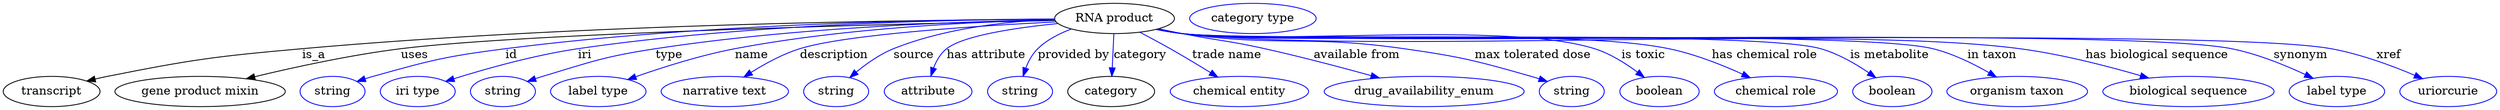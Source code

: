 digraph {
	graph [bb="0,0,2950.4,123"];
	node [label="\N"];
	"RNA product"	[height=0.5,
		label="RNA product",
		pos="1315.2,105",
		width=1.9679];
	transcript	[height=0.5,
		pos="57.195,18",
		width=1.5887];
	"RNA product" -> transcript	[label=is_a,
		lp="368.19,61.5",
		pos="e,98.933,30.491 1244.2,103.97 1084.7,103.35 686.15,98.672 354.19,69 250.9,59.767 224.9,56.298 123.19,36 118.51,35.065 113.66,34.002 \
108.82,32.875"];
	"gene product mixin"	[height=0.5,
		pos="233.19,18",
		width=2.7984];
	"RNA product" -> "gene product mixin"	[label=uses,
		lp="487.69,61.5",
		pos="e,288.06,33.23 1244.9,102.58 1070.2,98.826 620.08,87.597 471.19,69 411.94,61.599 345.51,47.113 297.92,35.631"];
	id	[color=blue,
		height=0.5,
		label=string,
		pos="390.19,18",
		width=1.0652];
	"RNA product" -> id	[color=blue,
		label=id,
		lp="602.19,61.5",
		pos="e,419.19,29.966 1244.4,104.27 1114.9,103.94 831.65,99.403 595.19,69 524.47,59.907 506.84,55.278 438.19,36 435.09,35.128 431.89,34.158 \
428.69,33.138",
		style=solid];
	iri	[color=blue,
		height=0.5,
		label="iri type",
		pos="491.19,18",
		width=1.2277];
	"RNA product" -> iri	[color=blue,
		label=iri,
		lp="689.19,61.5",
		pos="e,524.36,30.128 1243.9,104.3 1126.2,103.84 883.76,98.911 681.19,69 629.78,61.408 572.25,45.138 534.11,33.212",
		style=solid];
	type	[color=blue,
		height=0.5,
		label=string,
		pos="592.19,18",
		width=1.0652];
	"RNA product" -> type	[color=blue,
		label=type,
		lp="788.19,61.5",
		pos="e,621.12,29.995 1244.5,103.46 1140.4,101.77 940.23,95.047 772.19,69 712.01,59.671 697.47,53.715 639.19,36 636.43,35.16 633.59,34.251 \
630.74,33.305",
		style=solid];
	name	[color=blue,
		height=0.5,
		label="label type",
		pos="705.19,18",
		width=1.5707];
	"RNA product" -> name	[color=blue,
		label=name,
		lp="886.19,61.5",
		pos="e,740.11,32.331 1244.6,103.35 1155.6,101.42 998.27,94.326 866.19,69 825.95,61.282 781.56,47.05 749.61,35.738",
		style=solid];
	description	[color=blue,
		height=0.5,
		label="narrative text",
		pos="855.19,18",
		width=2.0943];
	"RNA product" -> description	[color=blue,
		label=description,
		lp="983.69,61.5",
		pos="e,877.49,35.212 1246,100.97 1154.4,96.351 997.87,86.229 943.19,69 922.97,62.628 902.27,51.156 886.02,40.806",
		style=solid];
	source	[color=blue,
		height=0.5,
		label=string,
		pos="987.19,18",
		width=1.0652];
	"RNA product" -> source	[color=blue,
		label=source,
		lp="1077.2,61.5",
		pos="e,1002.8,34.573 1244.3,104.23 1190.1,102.14 1114.5,94.246 1053.2,69 1037.5,62.552 1022.3,51.45 1010.4,41.342",
		style=solid];
	"has attribute"	[color=blue,
		height=0.5,
		label=attribute,
		pos="1095.2,18",
		width=1.4443];
	"RNA product" -> "has attribute"	[color=blue,
		label="has attribute",
		lp="1163.2,61.5",
		pos="e,1098.1,36.394 1248.1,99.066 1198.5,94.175 1136.3,85.029 1116.2,69 1109,63.259 1104.2,54.612 1101.1,46.116",
		style=solid];
	"provided by"	[color=blue,
		height=0.5,
		label=string,
		pos="1203.2,18",
		width=1.0652];
	"RNA product" -> "provided by"	[color=blue,
		label="provided by",
		lp="1266.7,61.5",
		pos="e,1206.8,36.259 1263.8,92.316 1249.6,87.082 1235.1,79.607 1224.2,69 1217.8,62.755 1213.2,54.234 1210,45.995",
		style=solid];
	category	[height=0.5,
		pos="1311.2,18",
		width=1.4263];
	"RNA product" -> category	[color=blue,
		label=category,
		lp="1345.7,61.5",
		pos="e,1312,36.175 1314.4,86.799 1313.8,75.163 1313.1,59.548 1312.5,46.237",
		style=solid];
	"trade name"	[color=blue,
		height=0.5,
		label="chemical entity",
		pos="1462.2,18",
		width=2.2748];
	"RNA product" -> "trade name"	[color=blue,
		label="trade name",
		lp="1447.2,61.5",
		pos="e,1436.9,35.195 1345.3,88.555 1356.7,82.604 1369.6,75.641 1381.2,69 1396.9,60.019 1413.9,49.591 1428.3,40.59",
		style=solid];
	"available from"	[color=blue,
		height=0.5,
		label=drug_availability_enum,
		pos="1680.2,18",
		width=3.2858];
	"RNA product" -> "available from"	[color=blue,
		label="available from",
		lp="1601.7,61.5",
		pos="e,1627.4,34.203 1367.2,92.739 1376.5,90.784 1386.1,88.801 1395.2,87 1438.2,78.442 1449.4,78.642 1492.2,69 1534.2,59.53 1581,47.089 \
1617.4,36.986",
		style=solid];
	"max tolerated dose"	[color=blue,
		height=0.5,
		label=string,
		pos="1855.2,18",
		width=1.0652];
	"RNA product" -> "max tolerated dose"	[color=blue,
		label="max tolerated dose",
		lp="1810.2,61.5",
		pos="e,1826.2,29.922 1365.4,92.212 1375.2,90.218 1385.5,88.357 1395.2,87 1510.8,70.829 1541.7,85.585 1657.2,69 1724.8,59.301 1741.6,54.764 \
1807.2,36 1810.3,35.113 1813.5,34.133 1816.7,33.106",
		style=solid];
	"is toxic"	[color=blue,
		height=0.5,
		label=boolean,
		pos="1958.2,18",
		width=1.2999];
	"RNA product" -> "is toxic"	[color=blue,
		label="is toxic",
		lp="1940.2,61.5",
		pos="e,1940.6,34.871 1364.9,92.051 1374.9,90.045 1385.3,88.221 1395.2,87 1502.9,73.672 1779.9,102.36 1883.2,69 1901.2,63.184 1918.9,51.709 \
1932.6,41.217",
		style=solid];
	"has chemical role"	[color=blue,
		height=0.5,
		label="chemical role",
		pos="2096.2,18",
		width=2.022];
	"RNA product" -> "has chemical role"	[color=blue,
		label="has chemical role",
		lp="2082.7,61.5",
		pos="e,2066.1,34.411 1364.9,92.008 1374.9,90.005 1385.3,88.193 1395.2,87 1522.1,71.653 1845,94.965 1970.2,69 2000.3,62.755 2032.5,49.86 \
2056.8,38.73",
		style=solid];
	"is metabolite"	[color=blue,
		height=0.5,
		label=boolean,
		pos="2234.2,18",
		width=1.2999];
	"RNA product" -> "is metabolite"	[color=blue,
		label="is metabolite",
		lp="2231.2,61.5",
		pos="e,2214.6,34.478 1364.5,92.035 1374.6,90.003 1385.2,88.173 1395.2,87 1478.4,77.249 2068.6,91.982 2149.2,69 2169.8,63.137 2190.5,51.097 \
2206.3,40.301",
		style=solid];
	"in taxon"	[color=blue,
		height=0.5,
		label="organism taxon",
		pos="2382.2,18",
		width=2.3109];
	"RNA product" -> "in taxon"	[color=blue,
		label="in taxon",
		lp="2352.2,61.5",
		pos="e,2357.5,35.245 1364.5,92.007 1374.6,89.977 1385.2,88.155 1395.2,87 1493.1,75.705 2186.5,92.62 2282.2,69 2305.7,63.204 2330,51.204 \
2348.8,40.413",
		style=solid];
	"has biological sequence"	[color=blue,
		height=0.5,
		label="biological sequence",
		pos="2585.2,18",
		width=2.8164];
	"RNA product" -> "has biological sequence"	[color=blue,
		label="has biological sequence",
		lp="2547.7,61.5",
		pos="e,2538.1,33.995 1364.5,91.991 1374.6,89.962 1385.2,88.145 1395.2,87 1613.8,62.018 2167.1,97.869 2385.2,69 2434.3,62.507 2488.7,48.44 \
2528.3,36.875",
		style=solid];
	synonym	[color=blue,
		height=0.5,
		label="label type",
		pos="2761.2,18",
		width=1.5707];
	"RNA product" -> synonym	[color=blue,
		label=synonym,
		lp="2718.2,61.5",
		pos="e,2732.8,33.839 1364.5,91.962 1374.6,89.935 1385.2,88.126 1395.2,87 1532.2,71.595 2501,96.06 2636.2,69 2666.7,62.886 2699.4,49.582 \
2723.6,38.234",
		style=solid];
	xref	[color=blue,
		height=0.5,
		label=uriorcurie,
		pos="2893.2,18",
		width=1.5887];
	"RNA product" -> xref	[color=blue,
		label=xref,
		lp="2822.7,61.5",
		pos="e,2862.8,33.252 1364.5,91.952 1374.6,89.926 1385.2,88.12 1395.2,87 1545.3,70.225 2605.6,95.928 2754.2,69 2788.8,62.721 2826.3,48.793 \
2853.6,37.228",
		style=solid];
	"named thing_category"	[color=blue,
		height=0.5,
		label="category type",
		pos="1479.2,105",
		width=2.0762];
}
